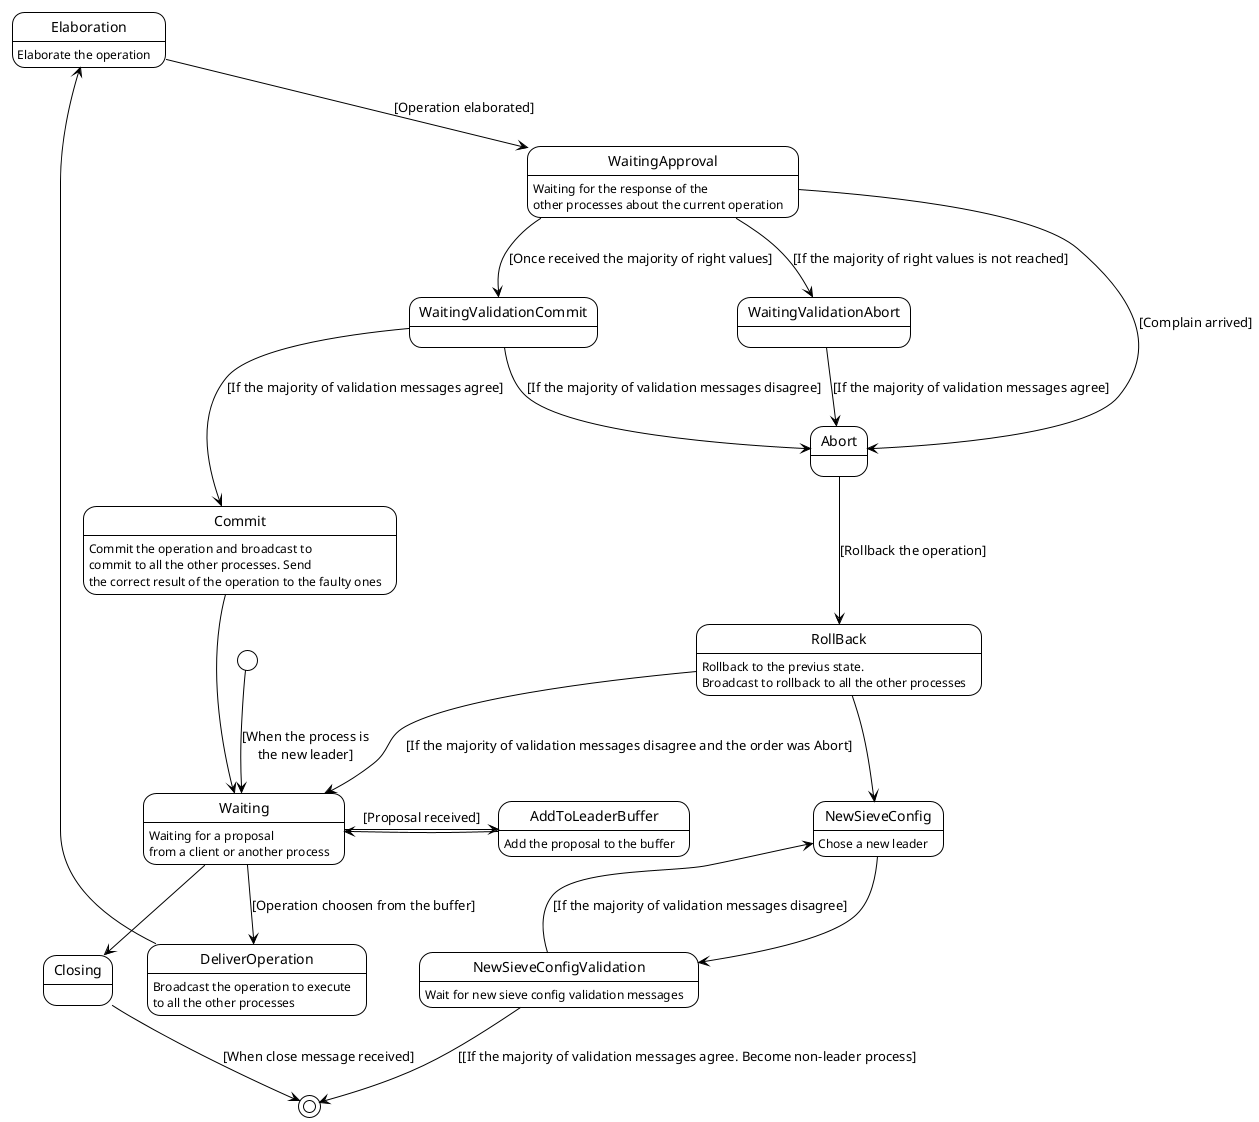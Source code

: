 @startuml leader
!theme plain

Waiting : Waiting for a proposal \nfrom a client or another process
AddToLeaderBuffer : Add the proposal to the buffer
DeliverOperation : Broadcast the operation to execute\nto all the other processes
Elaboration : Elaborate the operation
WaitingApproval : Waiting for the response of the\nother processes about the current operation
RollBack : Rollback to the previus state.\nBroadcast to rollback to all the other processes
NewSieveConfig : Chose a new leader
Commit : Commit the operation and broadcast to\ncommit to all the other processes. Send\nthe correct result of the operation to the faulty ones
NewSieveConfigValidation : Wait for new sieve config validation messages



[*] --> Waiting : [When the process is\nthe new leader]

Waiting --l> AddToLeaderBuffer: [Proposal received]

AddToLeaderBuffer --l> Waiting

Waiting --> DeliverOperation: [Operation choosen from the buffer]

DeliverOperation --l> Elaboration

Elaboration --> WaitingApproval: [Operation elaborated]

WaitingApproval --> WaitingValidationCommit : [Once received the majority of right values]

WaitingValidationCommit --> Commit : [If the majority of validation messages agree]

WaitingValidationCommit --> Abort : [If the majority of validation messages disagree]
WaitingApproval --> WaitingValidationAbort : [If the majority of right values is not reached]

WaitingValidationAbort --> Abort : [If the majority of validation messages agree]

RollBack --> Waiting : [If the majority of validation messages disagree and the order was Abort]

Abort --> RollBack : [Rollback the operation]

RollBack --> NewSieveConfig

Commit --> Waiting

WaitingApproval --> Abort : [Complain arrived]

Waiting --> Closing

Closing --> [*] : [When close message received]

NewSieveConfig --> NewSieveConfigValidation

NewSieveConfigValidation --> [*] : [[If the majority of validation messages agree. Become non-leader process]

NewSieveConfigValidation --> NewSieveConfig : [If the majority of validation messages disagree]

@enduml
